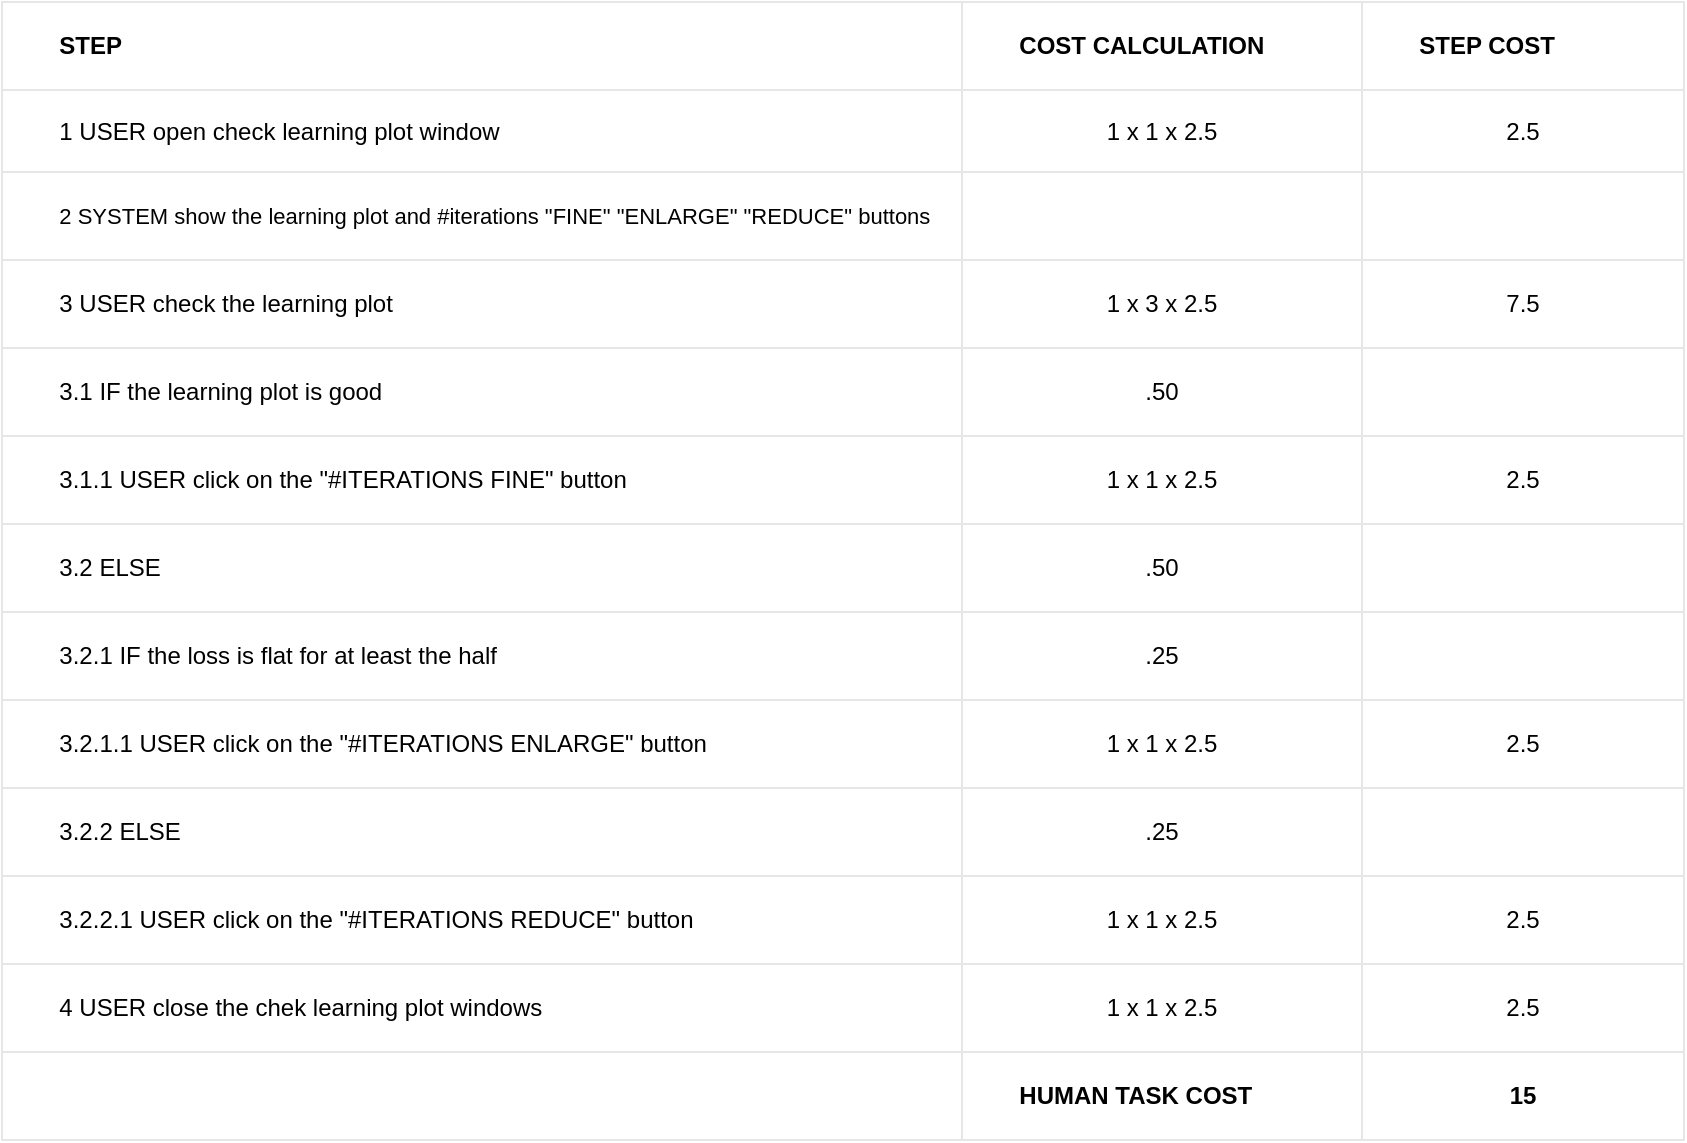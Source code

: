 <mxfile version="22.1.5" type="github">
  <diagram name="Page-1" id="EmKiFh5BCGxzD36F_mmm">
    <mxGraphModel dx="1621" dy="1633" grid="1" gridSize="10" guides="1" tooltips="1" connect="1" arrows="1" fold="1" page="1" pageScale="1" pageWidth="827" pageHeight="1169" math="0" shadow="0">
      <root>
        <mxCell id="0" />
        <mxCell id="1" parent="0" />
        <mxCell id="oyE8q_QoNlwKAlWyIroU-1" value="" style="childLayout=tableLayout;recursiveResize=0;shadow=0;strokeColor=#E6E6E6;align=center;" parent="1" vertex="1">
          <mxGeometry x="-576" y="-89" width="841" height="569" as="geometry" />
        </mxCell>
        <mxCell id="oyE8q_QoNlwKAlWyIroU-2" value="" style="shape=tableRow;horizontal=0;startSize=0;swimlaneHead=0;swimlaneBody=0;top=0;left=0;bottom=0;right=0;dropTarget=0;collapsible=0;recursiveResize=0;expand=0;fontStyle=0;fillColor=none;strokeColor=inherit;" parent="oyE8q_QoNlwKAlWyIroU-1" vertex="1">
          <mxGeometry width="841" height="44" as="geometry" />
        </mxCell>
        <mxCell id="oyE8q_QoNlwKAlWyIroU-3" value="&lt;span style=&quot;white-space: pre;&quot;&gt;&#x9;&lt;/span&gt;STEP" style="connectable=0;recursiveResize=0;strokeColor=inherit;fillColor=none;align=left;whiteSpace=wrap;html=1;fontStyle=1" parent="oyE8q_QoNlwKAlWyIroU-2" vertex="1">
          <mxGeometry width="480" height="44" as="geometry">
            <mxRectangle width="480" height="44" as="alternateBounds" />
          </mxGeometry>
        </mxCell>
        <mxCell id="oyE8q_QoNlwKAlWyIroU-4" value="&lt;span style=&quot;white-space: pre;&quot;&gt;&#x9;&lt;/span&gt;COST CALCULATION" style="connectable=0;recursiveResize=0;strokeColor=inherit;fillColor=none;align=left;whiteSpace=wrap;html=1;fontStyle=1" parent="oyE8q_QoNlwKAlWyIroU-2" vertex="1">
          <mxGeometry x="480" width="200" height="44" as="geometry">
            <mxRectangle width="200" height="44" as="alternateBounds" />
          </mxGeometry>
        </mxCell>
        <mxCell id="oyE8q_QoNlwKAlWyIroU-5" value="&lt;span style=&quot;white-space: pre;&quot;&gt;&#x9;&lt;/span&gt;STEP COST" style="connectable=0;recursiveResize=0;strokeColor=inherit;fillColor=none;align=left;whiteSpace=wrap;html=1;fontStyle=1" parent="oyE8q_QoNlwKAlWyIroU-2" vertex="1">
          <mxGeometry x="680" width="161" height="44" as="geometry">
            <mxRectangle width="161" height="44" as="alternateBounds" />
          </mxGeometry>
        </mxCell>
        <mxCell id="oyE8q_QoNlwKAlWyIroU-6" style="shape=tableRow;horizontal=0;startSize=0;swimlaneHead=0;swimlaneBody=0;top=0;left=0;bottom=0;right=0;dropTarget=0;collapsible=0;recursiveResize=0;expand=0;fontStyle=0;fillColor=none;strokeColor=inherit;align=left;" parent="oyE8q_QoNlwKAlWyIroU-1" vertex="1">
          <mxGeometry y="44" width="841" height="41" as="geometry" />
        </mxCell>
        <mxCell id="oyE8q_QoNlwKAlWyIroU-7" value="&lt;span style=&quot;white-space: pre;&quot;&gt;&#x9;&lt;/span&gt;1 USER open check learning plot window&amp;nbsp;" style="connectable=0;recursiveResize=0;strokeColor=inherit;fillColor=none;align=left;whiteSpace=wrap;html=1;" parent="oyE8q_QoNlwKAlWyIroU-6" vertex="1">
          <mxGeometry width="480" height="41" as="geometry">
            <mxRectangle width="480" height="41" as="alternateBounds" />
          </mxGeometry>
        </mxCell>
        <mxCell id="oyE8q_QoNlwKAlWyIroU-8" value="1 x 1 x 2.5" style="connectable=0;recursiveResize=0;strokeColor=inherit;fillColor=none;align=center;whiteSpace=wrap;html=1;" parent="oyE8q_QoNlwKAlWyIroU-6" vertex="1">
          <mxGeometry x="480" width="200" height="41" as="geometry">
            <mxRectangle width="200" height="41" as="alternateBounds" />
          </mxGeometry>
        </mxCell>
        <mxCell id="oyE8q_QoNlwKAlWyIroU-9" value="2.5" style="connectable=0;recursiveResize=0;strokeColor=inherit;fillColor=none;align=center;whiteSpace=wrap;html=1;" parent="oyE8q_QoNlwKAlWyIroU-6" vertex="1">
          <mxGeometry x="680" width="161" height="41" as="geometry">
            <mxRectangle width="161" height="41" as="alternateBounds" />
          </mxGeometry>
        </mxCell>
        <mxCell id="oyE8q_QoNlwKAlWyIroU-10" style="shape=tableRow;horizontal=0;startSize=0;swimlaneHead=0;swimlaneBody=0;top=0;left=0;bottom=0;right=0;dropTarget=0;collapsible=0;recursiveResize=0;expand=0;fontStyle=0;fillColor=none;strokeColor=inherit;" parent="oyE8q_QoNlwKAlWyIroU-1" vertex="1">
          <mxGeometry y="85" width="841" height="44" as="geometry" />
        </mxCell>
        <mxCell id="oyE8q_QoNlwKAlWyIroU-11" value="&lt;span style=&quot;white-space: pre;&quot;&gt;&#x9;&lt;/span&gt;&lt;font style=&quot;font-size: 11px;&quot;&gt;2 SYSTEM show the learning plot and #iterations &quot;FINE&quot; &quot;ENLARGE&quot; &quot;REDUCE&quot; buttons&lt;/font&gt;" style="connectable=0;recursiveResize=0;strokeColor=inherit;fillColor=none;align=left;whiteSpace=wrap;html=1;" parent="oyE8q_QoNlwKAlWyIroU-10" vertex="1">
          <mxGeometry width="480" height="44" as="geometry">
            <mxRectangle width="480" height="44" as="alternateBounds" />
          </mxGeometry>
        </mxCell>
        <mxCell id="oyE8q_QoNlwKAlWyIroU-12" value="" style="connectable=0;recursiveResize=0;strokeColor=inherit;fillColor=none;align=left;whiteSpace=wrap;html=1;" parent="oyE8q_QoNlwKAlWyIroU-10" vertex="1">
          <mxGeometry x="480" width="200" height="44" as="geometry">
            <mxRectangle width="200" height="44" as="alternateBounds" />
          </mxGeometry>
        </mxCell>
        <mxCell id="oyE8q_QoNlwKAlWyIroU-13" value="" style="connectable=0;recursiveResize=0;strokeColor=inherit;fillColor=none;align=left;whiteSpace=wrap;html=1;" parent="oyE8q_QoNlwKAlWyIroU-10" vertex="1">
          <mxGeometry x="680" width="161" height="44" as="geometry">
            <mxRectangle width="161" height="44" as="alternateBounds" />
          </mxGeometry>
        </mxCell>
        <mxCell id="oyE8q_QoNlwKAlWyIroU-14" style="shape=tableRow;horizontal=0;startSize=0;swimlaneHead=0;swimlaneBody=0;top=0;left=0;bottom=0;right=0;dropTarget=0;collapsible=0;recursiveResize=0;expand=0;fontStyle=0;fillColor=none;strokeColor=inherit;" parent="oyE8q_QoNlwKAlWyIroU-1" vertex="1">
          <mxGeometry y="129" width="841" height="44" as="geometry" />
        </mxCell>
        <mxCell id="oyE8q_QoNlwKAlWyIroU-15" value="&lt;span style=&quot;&quot;&gt;&lt;span style=&quot;white-space: pre;&quot;&gt;&amp;nbsp;&lt;span style=&quot;white-space: pre;&quot;&gt;&#x9;&lt;/span&gt;&lt;/span&gt;&lt;/span&gt;3 USER check the learning plot" style="connectable=0;recursiveResize=0;strokeColor=inherit;fillColor=none;align=left;whiteSpace=wrap;html=1;" parent="oyE8q_QoNlwKAlWyIroU-14" vertex="1">
          <mxGeometry width="480" height="44" as="geometry">
            <mxRectangle width="480" height="44" as="alternateBounds" />
          </mxGeometry>
        </mxCell>
        <mxCell id="oyE8q_QoNlwKAlWyIroU-16" value="1 x 3 x 2.5" style="connectable=0;recursiveResize=0;strokeColor=inherit;fillColor=none;align=center;whiteSpace=wrap;html=1;" parent="oyE8q_QoNlwKAlWyIroU-14" vertex="1">
          <mxGeometry x="480" width="200" height="44" as="geometry">
            <mxRectangle width="200" height="44" as="alternateBounds" />
          </mxGeometry>
        </mxCell>
        <mxCell id="oyE8q_QoNlwKAlWyIroU-17" value="7.5" style="connectable=0;recursiveResize=0;strokeColor=inherit;fillColor=none;align=center;whiteSpace=wrap;html=1;" parent="oyE8q_QoNlwKAlWyIroU-14" vertex="1">
          <mxGeometry x="680" width="161" height="44" as="geometry">
            <mxRectangle width="161" height="44" as="alternateBounds" />
          </mxGeometry>
        </mxCell>
        <mxCell id="oyE8q_QoNlwKAlWyIroU-18" style="shape=tableRow;horizontal=0;startSize=0;swimlaneHead=0;swimlaneBody=0;top=0;left=0;bottom=0;right=0;dropTarget=0;collapsible=0;recursiveResize=0;expand=0;fontStyle=0;fillColor=none;strokeColor=inherit;" parent="oyE8q_QoNlwKAlWyIroU-1" vertex="1">
          <mxGeometry y="173" width="841" height="44" as="geometry" />
        </mxCell>
        <mxCell id="oyE8q_QoNlwKAlWyIroU-19" value="&lt;span style=&quot;white-space: pre;&quot;&gt;&#x9;&lt;/span&gt;3.1 IF the learning plot is good" style="connectable=0;recursiveResize=0;strokeColor=inherit;fillColor=none;align=left;whiteSpace=wrap;html=1;" parent="oyE8q_QoNlwKAlWyIroU-18" vertex="1">
          <mxGeometry width="480" height="44" as="geometry">
            <mxRectangle width="480" height="44" as="alternateBounds" />
          </mxGeometry>
        </mxCell>
        <mxCell id="oyE8q_QoNlwKAlWyIroU-20" value=".50" style="connectable=0;recursiveResize=0;strokeColor=inherit;fillColor=none;align=center;whiteSpace=wrap;html=1;" parent="oyE8q_QoNlwKAlWyIroU-18" vertex="1">
          <mxGeometry x="480" width="200" height="44" as="geometry">
            <mxRectangle width="200" height="44" as="alternateBounds" />
          </mxGeometry>
        </mxCell>
        <mxCell id="oyE8q_QoNlwKAlWyIroU-21" style="connectable=0;recursiveResize=0;strokeColor=inherit;fillColor=none;align=left;whiteSpace=wrap;html=1;" parent="oyE8q_QoNlwKAlWyIroU-18" vertex="1">
          <mxGeometry x="680" width="161" height="44" as="geometry">
            <mxRectangle width="161" height="44" as="alternateBounds" />
          </mxGeometry>
        </mxCell>
        <mxCell id="oyE8q_QoNlwKAlWyIroU-26" style="shape=tableRow;horizontal=0;startSize=0;swimlaneHead=0;swimlaneBody=0;top=0;left=0;bottom=0;right=0;dropTarget=0;collapsible=0;recursiveResize=0;expand=0;fontStyle=0;fillColor=none;strokeColor=inherit;" parent="oyE8q_QoNlwKAlWyIroU-1" vertex="1">
          <mxGeometry y="217" width="841" height="44" as="geometry" />
        </mxCell>
        <mxCell id="oyE8q_QoNlwKAlWyIroU-27" value="&lt;span style=&quot;&quot;&gt;&lt;span style=&quot;white-space: pre;&quot;&gt;&amp;nbsp;&amp;nbsp;&amp;nbsp;&amp;nbsp;&lt;span style=&quot;white-space: pre;&quot;&gt;&#x9;&lt;/span&gt;&lt;/span&gt;&lt;/span&gt;3.1.1 USER click on the &quot;#ITERATIONS FINE&quot; button" style="connectable=0;recursiveResize=0;strokeColor=inherit;fillColor=none;align=left;whiteSpace=wrap;html=1;" parent="oyE8q_QoNlwKAlWyIroU-26" vertex="1">
          <mxGeometry width="480" height="44" as="geometry">
            <mxRectangle width="480" height="44" as="alternateBounds" />
          </mxGeometry>
        </mxCell>
        <mxCell id="oyE8q_QoNlwKAlWyIroU-28" value="1 x 1 x 2.5" style="connectable=0;recursiveResize=0;strokeColor=inherit;fillColor=none;align=center;whiteSpace=wrap;html=1;" parent="oyE8q_QoNlwKAlWyIroU-26" vertex="1">
          <mxGeometry x="480" width="200" height="44" as="geometry">
            <mxRectangle width="200" height="44" as="alternateBounds" />
          </mxGeometry>
        </mxCell>
        <mxCell id="oyE8q_QoNlwKAlWyIroU-29" value="2.5" style="connectable=0;recursiveResize=0;strokeColor=inherit;fillColor=none;align=center;whiteSpace=wrap;html=1;" parent="oyE8q_QoNlwKAlWyIroU-26" vertex="1">
          <mxGeometry x="680" width="161" height="44" as="geometry">
            <mxRectangle width="161" height="44" as="alternateBounds" />
          </mxGeometry>
        </mxCell>
        <mxCell id="oyE8q_QoNlwKAlWyIroU-30" style="shape=tableRow;horizontal=0;startSize=0;swimlaneHead=0;swimlaneBody=0;top=0;left=0;bottom=0;right=0;dropTarget=0;collapsible=0;recursiveResize=0;expand=0;fontStyle=0;fillColor=none;strokeColor=inherit;" parent="oyE8q_QoNlwKAlWyIroU-1" vertex="1">
          <mxGeometry y="261" width="841" height="44" as="geometry" />
        </mxCell>
        <mxCell id="oyE8q_QoNlwKAlWyIroU-31" value="&lt;span style=&quot;white-space: pre;&quot;&gt;&#x9;&lt;/span&gt;3.2 ELSE" style="connectable=0;recursiveResize=0;strokeColor=inherit;fillColor=none;align=left;whiteSpace=wrap;html=1;" parent="oyE8q_QoNlwKAlWyIroU-30" vertex="1">
          <mxGeometry width="480" height="44" as="geometry">
            <mxRectangle width="480" height="44" as="alternateBounds" />
          </mxGeometry>
        </mxCell>
        <mxCell id="oyE8q_QoNlwKAlWyIroU-32" value=".50" style="connectable=0;recursiveResize=0;strokeColor=inherit;fillColor=none;align=center;whiteSpace=wrap;html=1;" parent="oyE8q_QoNlwKAlWyIroU-30" vertex="1">
          <mxGeometry x="480" width="200" height="44" as="geometry">
            <mxRectangle width="200" height="44" as="alternateBounds" />
          </mxGeometry>
        </mxCell>
        <mxCell id="oyE8q_QoNlwKAlWyIroU-33" style="connectable=0;recursiveResize=0;strokeColor=inherit;fillColor=none;align=left;whiteSpace=wrap;html=1;" parent="oyE8q_QoNlwKAlWyIroU-30" vertex="1">
          <mxGeometry x="680" width="161" height="44" as="geometry">
            <mxRectangle width="161" height="44" as="alternateBounds" />
          </mxGeometry>
        </mxCell>
        <mxCell id="oyE8q_QoNlwKAlWyIroU-34" style="shape=tableRow;horizontal=0;startSize=0;swimlaneHead=0;swimlaneBody=0;top=0;left=0;bottom=0;right=0;dropTarget=0;collapsible=0;recursiveResize=0;expand=0;fontStyle=0;fillColor=none;strokeColor=inherit;" parent="oyE8q_QoNlwKAlWyIroU-1" vertex="1">
          <mxGeometry y="305" width="841" height="44" as="geometry" />
        </mxCell>
        <mxCell id="oyE8q_QoNlwKAlWyIroU-35" value="&lt;span style=&quot;border-color: var(--border-color);&quot;&gt;&lt;/span&gt;&lt;span style=&quot;&quot;&gt;&lt;span style=&quot;white-space: pre;&quot;&gt;&amp;nbsp;&amp;nbsp;&amp;nbsp;&amp;nbsp;&lt;span style=&quot;white-space: pre;&quot;&gt;&#x9;&lt;/span&gt;&lt;/span&gt;&lt;/span&gt;3.2.1 IF the loss is flat for at least the half&amp;nbsp;" style="connectable=0;recursiveResize=0;strokeColor=inherit;fillColor=none;align=left;whiteSpace=wrap;html=1;" parent="oyE8q_QoNlwKAlWyIroU-34" vertex="1">
          <mxGeometry width="480" height="44" as="geometry">
            <mxRectangle width="480" height="44" as="alternateBounds" />
          </mxGeometry>
        </mxCell>
        <mxCell id="oyE8q_QoNlwKAlWyIroU-36" value=".25" style="connectable=0;recursiveResize=0;strokeColor=inherit;fillColor=none;align=center;whiteSpace=wrap;html=1;" parent="oyE8q_QoNlwKAlWyIroU-34" vertex="1">
          <mxGeometry x="480" width="200" height="44" as="geometry">
            <mxRectangle width="200" height="44" as="alternateBounds" />
          </mxGeometry>
        </mxCell>
        <mxCell id="oyE8q_QoNlwKAlWyIroU-37" value="" style="connectable=0;recursiveResize=0;strokeColor=inherit;fillColor=none;align=center;whiteSpace=wrap;html=1;" parent="oyE8q_QoNlwKAlWyIroU-34" vertex="1">
          <mxGeometry x="680" width="161" height="44" as="geometry">
            <mxRectangle width="161" height="44" as="alternateBounds" />
          </mxGeometry>
        </mxCell>
        <mxCell id="E5UNomB5163HNAia4btr-1" style="shape=tableRow;horizontal=0;startSize=0;swimlaneHead=0;swimlaneBody=0;top=0;left=0;bottom=0;right=0;dropTarget=0;collapsible=0;recursiveResize=0;expand=0;fontStyle=0;fillColor=none;strokeColor=inherit;" vertex="1" parent="oyE8q_QoNlwKAlWyIroU-1">
          <mxGeometry y="349" width="841" height="44" as="geometry" />
        </mxCell>
        <mxCell id="E5UNomB5163HNAia4btr-2" value="&lt;span style=&quot;&quot;&gt;&lt;span style=&quot;white-space: pre;&quot;&gt;&amp;nbsp;&amp;nbsp;&amp;nbsp;&amp;nbsp;&lt;span style=&quot;white-space: pre;&quot;&gt;&#x9;&lt;/span&gt;&lt;/span&gt;&lt;/span&gt;3.2.1.1 USER click on the &quot;#ITERATIONS ENLARGE&quot; button" style="connectable=0;recursiveResize=0;strokeColor=inherit;fillColor=none;align=left;whiteSpace=wrap;html=1;" vertex="1" parent="E5UNomB5163HNAia4btr-1">
          <mxGeometry width="480" height="44" as="geometry">
            <mxRectangle width="480" height="44" as="alternateBounds" />
          </mxGeometry>
        </mxCell>
        <mxCell id="E5UNomB5163HNAia4btr-3" value="1 x 1 x 2.5" style="connectable=0;recursiveResize=0;strokeColor=inherit;fillColor=none;align=center;whiteSpace=wrap;html=1;" vertex="1" parent="E5UNomB5163HNAia4btr-1">
          <mxGeometry x="480" width="200" height="44" as="geometry">
            <mxRectangle width="200" height="44" as="alternateBounds" />
          </mxGeometry>
        </mxCell>
        <mxCell id="E5UNomB5163HNAia4btr-4" value="2.5" style="connectable=0;recursiveResize=0;strokeColor=inherit;fillColor=none;align=center;whiteSpace=wrap;html=1;" vertex="1" parent="E5UNomB5163HNAia4btr-1">
          <mxGeometry x="680" width="161" height="44" as="geometry">
            <mxRectangle width="161" height="44" as="alternateBounds" />
          </mxGeometry>
        </mxCell>
        <mxCell id="E5UNomB5163HNAia4btr-5" style="shape=tableRow;horizontal=0;startSize=0;swimlaneHead=0;swimlaneBody=0;top=0;left=0;bottom=0;right=0;dropTarget=0;collapsible=0;recursiveResize=0;expand=0;fontStyle=0;fillColor=none;strokeColor=inherit;" vertex="1" parent="oyE8q_QoNlwKAlWyIroU-1">
          <mxGeometry y="393" width="841" height="44" as="geometry" />
        </mxCell>
        <mxCell id="E5UNomB5163HNAia4btr-6" value="&lt;span style=&quot;white-space: pre;&quot;&gt;&#x9;&lt;/span&gt;3.2.2 ELSE" style="connectable=0;recursiveResize=0;strokeColor=inherit;fillColor=none;align=left;whiteSpace=wrap;html=1;" vertex="1" parent="E5UNomB5163HNAia4btr-5">
          <mxGeometry width="480" height="44" as="geometry">
            <mxRectangle width="480" height="44" as="alternateBounds" />
          </mxGeometry>
        </mxCell>
        <mxCell id="E5UNomB5163HNAia4btr-7" value=".25" style="connectable=0;recursiveResize=0;strokeColor=inherit;fillColor=none;align=center;whiteSpace=wrap;html=1;" vertex="1" parent="E5UNomB5163HNAia4btr-5">
          <mxGeometry x="480" width="200" height="44" as="geometry">
            <mxRectangle width="200" height="44" as="alternateBounds" />
          </mxGeometry>
        </mxCell>
        <mxCell id="E5UNomB5163HNAia4btr-8" style="connectable=0;recursiveResize=0;strokeColor=inherit;fillColor=none;align=center;whiteSpace=wrap;html=1;" vertex="1" parent="E5UNomB5163HNAia4btr-5">
          <mxGeometry x="680" width="161" height="44" as="geometry">
            <mxRectangle width="161" height="44" as="alternateBounds" />
          </mxGeometry>
        </mxCell>
        <mxCell id="E5UNomB5163HNAia4btr-10" style="shape=tableRow;horizontal=0;startSize=0;swimlaneHead=0;swimlaneBody=0;top=0;left=0;bottom=0;right=0;dropTarget=0;collapsible=0;recursiveResize=0;expand=0;fontStyle=0;fillColor=none;strokeColor=inherit;" vertex="1" parent="oyE8q_QoNlwKAlWyIroU-1">
          <mxGeometry y="437" width="841" height="44" as="geometry" />
        </mxCell>
        <mxCell id="E5UNomB5163HNAia4btr-11" value="&lt;span style=&quot;&quot;&gt;&lt;span style=&quot;white-space: pre;&quot;&gt;&amp;nbsp;&amp;nbsp;&amp;nbsp;&amp;nbsp;&lt;span style=&quot;white-space: pre;&quot;&gt;&#x9;&lt;/span&gt;&lt;/span&gt;&lt;/span&gt;&lt;span style=&quot;border-color: var(--border-color);&quot;&gt;&lt;/span&gt;3.2.2.1 USER click on the &quot;#ITERATIONS REDUCE&quot; button" style="connectable=0;recursiveResize=0;strokeColor=inherit;fillColor=none;align=left;whiteSpace=wrap;html=1;" vertex="1" parent="E5UNomB5163HNAia4btr-10">
          <mxGeometry width="480" height="44" as="geometry">
            <mxRectangle width="480" height="44" as="alternateBounds" />
          </mxGeometry>
        </mxCell>
        <mxCell id="E5UNomB5163HNAia4btr-12" value="1 x 1 x 2.5" style="connectable=0;recursiveResize=0;strokeColor=inherit;fillColor=none;align=center;whiteSpace=wrap;html=1;" vertex="1" parent="E5UNomB5163HNAia4btr-10">
          <mxGeometry x="480" width="200" height="44" as="geometry">
            <mxRectangle width="200" height="44" as="alternateBounds" />
          </mxGeometry>
        </mxCell>
        <mxCell id="E5UNomB5163HNAia4btr-13" value="2.5" style="connectable=0;recursiveResize=0;strokeColor=inherit;fillColor=none;align=center;whiteSpace=wrap;html=1;" vertex="1" parent="E5UNomB5163HNAia4btr-10">
          <mxGeometry x="680" width="161" height="44" as="geometry">
            <mxRectangle width="161" height="44" as="alternateBounds" />
          </mxGeometry>
        </mxCell>
        <mxCell id="oyE8q_QoNlwKAlWyIroU-38" style="shape=tableRow;horizontal=0;startSize=0;swimlaneHead=0;swimlaneBody=0;top=0;left=0;bottom=0;right=0;dropTarget=0;collapsible=0;recursiveResize=0;expand=0;fontStyle=0;fillColor=none;strokeColor=inherit;" parent="oyE8q_QoNlwKAlWyIroU-1" vertex="1">
          <mxGeometry y="481" width="841" height="44" as="geometry" />
        </mxCell>
        <mxCell id="oyE8q_QoNlwKAlWyIroU-39" value="&lt;span style=&quot;white-space: pre;&quot;&gt;&#x9;&lt;/span&gt;4 USER close the chek learning plot windows" style="connectable=0;recursiveResize=0;strokeColor=inherit;fillColor=none;align=left;whiteSpace=wrap;html=1;" parent="oyE8q_QoNlwKAlWyIroU-38" vertex="1">
          <mxGeometry width="480" height="44" as="geometry">
            <mxRectangle width="480" height="44" as="alternateBounds" />
          </mxGeometry>
        </mxCell>
        <mxCell id="oyE8q_QoNlwKAlWyIroU-40" value="1 x 1 x 2.5" style="connectable=0;recursiveResize=0;strokeColor=inherit;fillColor=none;align=center;whiteSpace=wrap;html=1;" parent="oyE8q_QoNlwKAlWyIroU-38" vertex="1">
          <mxGeometry x="480" width="200" height="44" as="geometry">
            <mxRectangle width="200" height="44" as="alternateBounds" />
          </mxGeometry>
        </mxCell>
        <mxCell id="oyE8q_QoNlwKAlWyIroU-41" value="2.5" style="connectable=0;recursiveResize=0;strokeColor=inherit;fillColor=none;align=center;whiteSpace=wrap;html=1;" parent="oyE8q_QoNlwKAlWyIroU-38" vertex="1">
          <mxGeometry x="680" width="161" height="44" as="geometry">
            <mxRectangle width="161" height="44" as="alternateBounds" />
          </mxGeometry>
        </mxCell>
        <mxCell id="oyE8q_QoNlwKAlWyIroU-42" style="shape=tableRow;horizontal=0;startSize=0;swimlaneHead=0;swimlaneBody=0;top=0;left=0;bottom=0;right=0;dropTarget=0;collapsible=0;recursiveResize=0;expand=0;fontStyle=0;fillColor=none;strokeColor=inherit;" parent="oyE8q_QoNlwKAlWyIroU-1" vertex="1">
          <mxGeometry y="525" width="841" height="44" as="geometry" />
        </mxCell>
        <mxCell id="oyE8q_QoNlwKAlWyIroU-43" value="" style="connectable=0;recursiveResize=0;strokeColor=inherit;fillColor=none;align=left;whiteSpace=wrap;html=1;" parent="oyE8q_QoNlwKAlWyIroU-42" vertex="1">
          <mxGeometry width="480" height="44" as="geometry">
            <mxRectangle width="480" height="44" as="alternateBounds" />
          </mxGeometry>
        </mxCell>
        <mxCell id="oyE8q_QoNlwKAlWyIroU-44" value="&#x9;&lt;span style=&quot;font-weight: 700;&quot;&gt;&lt;span style=&quot;white-space: pre;&quot;&gt;&#x9;&lt;/span&gt;HUMAN TASK COST&lt;/span&gt;" style="connectable=0;recursiveResize=0;strokeColor=inherit;fillColor=none;align=left;whiteSpace=wrap;html=1;" parent="oyE8q_QoNlwKAlWyIroU-42" vertex="1">
          <mxGeometry x="480" width="200" height="44" as="geometry">
            <mxRectangle width="200" height="44" as="alternateBounds" />
          </mxGeometry>
        </mxCell>
        <mxCell id="oyE8q_QoNlwKAlWyIroU-45" value="&lt;b&gt;15&lt;/b&gt;" style="connectable=0;recursiveResize=0;strokeColor=inherit;fillColor=none;align=center;whiteSpace=wrap;html=1;" parent="oyE8q_QoNlwKAlWyIroU-42" vertex="1">
          <mxGeometry x="680" width="161" height="44" as="geometry">
            <mxRectangle width="161" height="44" as="alternateBounds" />
          </mxGeometry>
        </mxCell>
      </root>
    </mxGraphModel>
  </diagram>
</mxfile>
